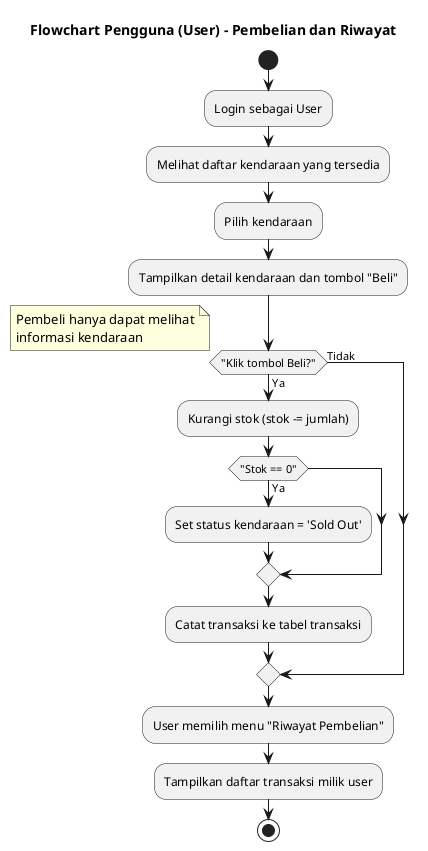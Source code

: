@startuml
title Flowchart Pengguna (User) - Pembelian dan Riwayat

start
:Login sebagai User;
:Melihat daftar kendaraan yang tersedia;
:Pilih kendaraan;

:Tampilkan detail kendaraan dan tombol "Beli";

if ("Klik tombol Beli?") then (Ya)
    :Kurangi stok (stok -= jumlah);
    if ("Stok == 0") then (Ya)
        :Set status kendaraan = 'Sold Out';
    endif
    :Catat transaksi ke tabel transaksi;
else (Tidak)
    note right
    Pembeli hanya dapat melihat
    informasi kendaraan
    end note
endif

:User memilih menu "Riwayat Pembelian";
:Tampilkan daftar transaksi milik user;

stop
@enduml